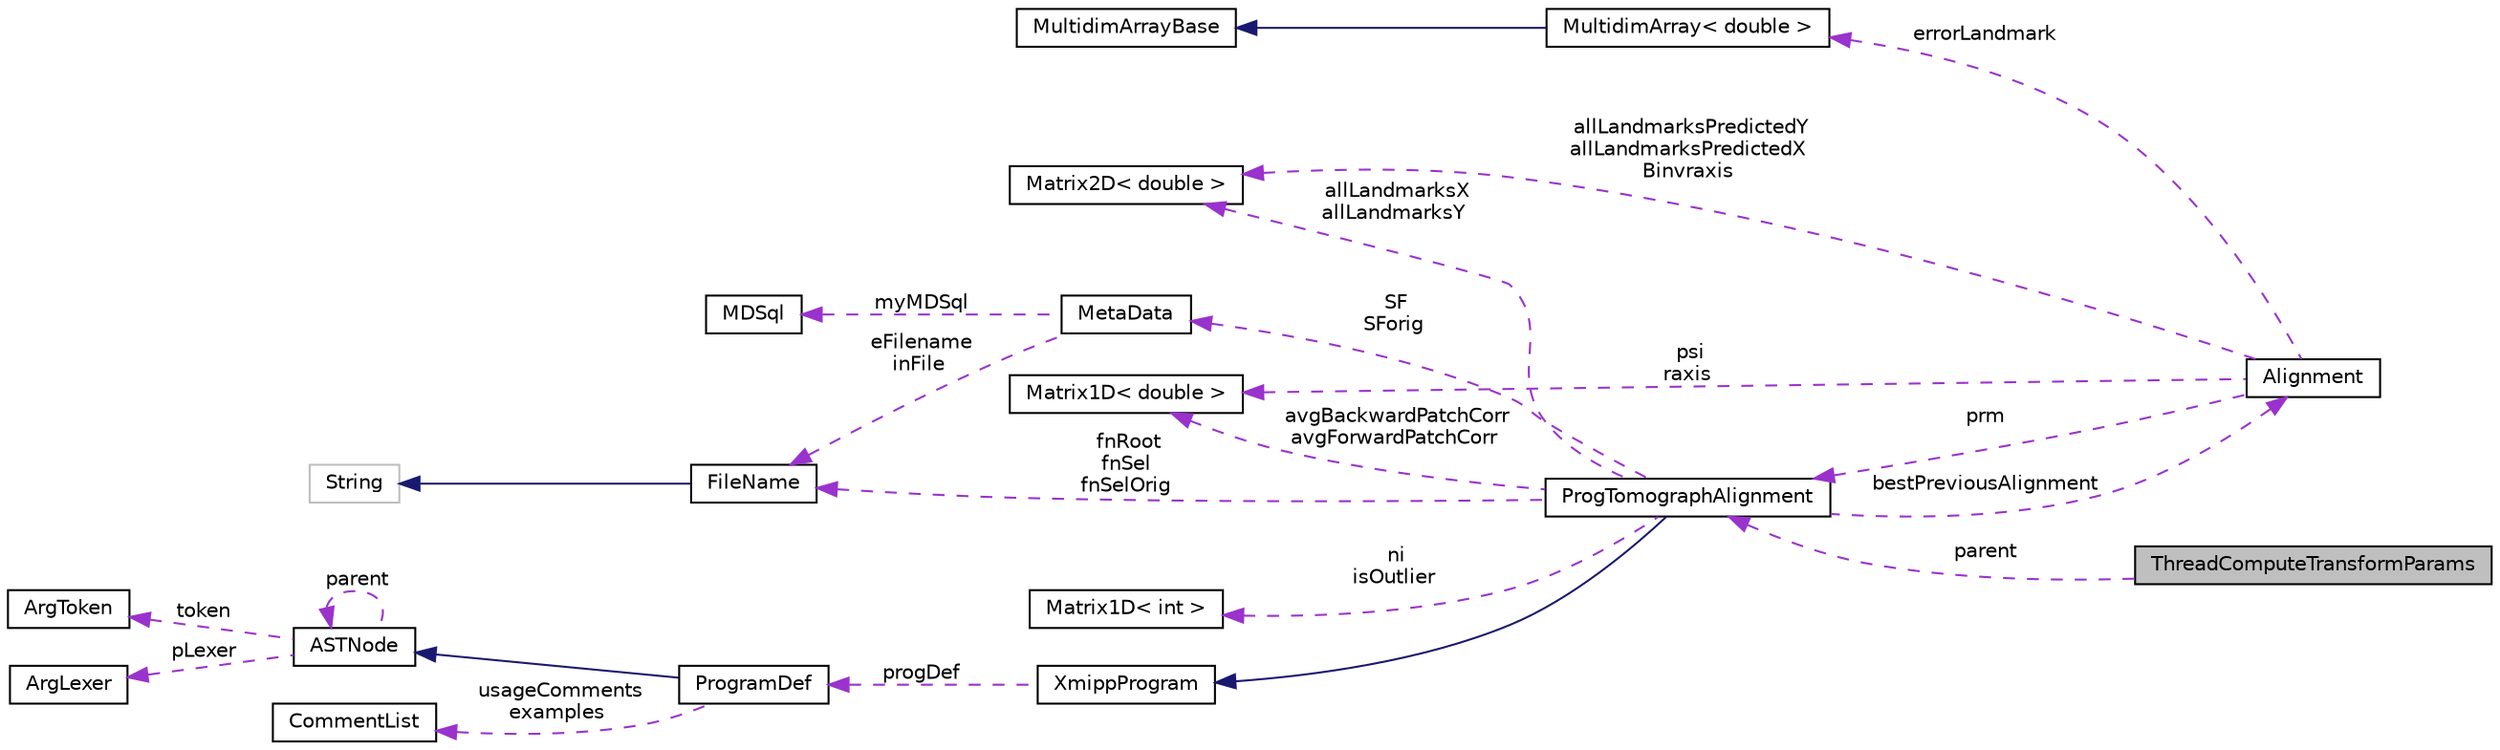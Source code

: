 digraph "ThreadComputeTransformParams"
{
  edge [fontname="Helvetica",fontsize="10",labelfontname="Helvetica",labelfontsize="10"];
  node [fontname="Helvetica",fontsize="10",shape=record];
  rankdir="LR";
  Node1 [label="ThreadComputeTransformParams",height=0.2,width=0.4,color="black", fillcolor="grey75", style="filled", fontcolor="black"];
  Node2 -> Node1 [dir="back",color="darkorchid3",fontsize="10",style="dashed",label=" parent" ,fontname="Helvetica"];
  Node2 [label="ProgTomographAlignment",height=0.2,width=0.4,color="black", fillcolor="white", style="filled",URL="$classProgTomographAlignment.html"];
  Node3 -> Node2 [dir="back",color="midnightblue",fontsize="10",style="solid",fontname="Helvetica"];
  Node3 [label="XmippProgram",height=0.2,width=0.4,color="black", fillcolor="white", style="filled",URL="$classXmippProgram.html"];
  Node4 -> Node3 [dir="back",color="darkorchid3",fontsize="10",style="dashed",label=" progDef" ,fontname="Helvetica"];
  Node4 [label="ProgramDef",height=0.2,width=0.4,color="black", fillcolor="white", style="filled",URL="$classProgramDef.html"];
  Node5 -> Node4 [dir="back",color="midnightblue",fontsize="10",style="solid",fontname="Helvetica"];
  Node5 [label="ASTNode",height=0.2,width=0.4,color="black", fillcolor="white", style="filled",URL="$classASTNode.html"];
  Node6 -> Node5 [dir="back",color="darkorchid3",fontsize="10",style="dashed",label=" token" ,fontname="Helvetica"];
  Node6 [label="ArgToken",height=0.2,width=0.4,color="black", fillcolor="white", style="filled",URL="$classArgToken.html"];
  Node7 -> Node5 [dir="back",color="darkorchid3",fontsize="10",style="dashed",label=" pLexer" ,fontname="Helvetica"];
  Node7 [label="ArgLexer",height=0.2,width=0.4,color="black", fillcolor="white", style="filled",URL="$classArgLexer.html"];
  Node5 -> Node5 [dir="back",color="darkorchid3",fontsize="10",style="dashed",label=" parent" ,fontname="Helvetica"];
  Node8 -> Node4 [dir="back",color="darkorchid3",fontsize="10",style="dashed",label=" usageComments\nexamples" ,fontname="Helvetica"];
  Node8 [label="CommentList",height=0.2,width=0.4,color="black", fillcolor="white", style="filled",URL="$classCommentList.html"];
  Node9 -> Node2 [dir="back",color="darkorchid3",fontsize="10",style="dashed",label=" bestPreviousAlignment" ,fontname="Helvetica"];
  Node9 [label="Alignment",height=0.2,width=0.4,color="black", fillcolor="white", style="filled",URL="$classAlignment.html"];
  Node2 -> Node9 [dir="back",color="darkorchid3",fontsize="10",style="dashed",label=" prm" ,fontname="Helvetica"];
  Node10 -> Node9 [dir="back",color="darkorchid3",fontsize="10",style="dashed",label=" allLandmarksPredictedY\nallLandmarksPredictedX\nBinvraxis" ,fontname="Helvetica"];
  Node10 [label="Matrix2D\< double \>",height=0.2,width=0.4,color="black", fillcolor="white", style="filled",URL="$classMatrix2D.html"];
  Node11 -> Node9 [dir="back",color="darkorchid3",fontsize="10",style="dashed",label=" psi\nraxis" ,fontname="Helvetica"];
  Node11 [label="Matrix1D\< double \>",height=0.2,width=0.4,color="black", fillcolor="white", style="filled",URL="$classMatrix1D.html"];
  Node12 -> Node9 [dir="back",color="darkorchid3",fontsize="10",style="dashed",label=" errorLandmark" ,fontname="Helvetica"];
  Node12 [label="MultidimArray\< double \>",height=0.2,width=0.4,color="black", fillcolor="white", style="filled",URL="$classMultidimArray.html"];
  Node13 -> Node12 [dir="back",color="midnightblue",fontsize="10",style="solid",fontname="Helvetica"];
  Node13 [label="MultidimArrayBase",height=0.2,width=0.4,color="black", fillcolor="white", style="filled",URL="$classMultidimArrayBase.html"];
  Node14 -> Node2 [dir="back",color="darkorchid3",fontsize="10",style="dashed",label=" SF\nSForig" ,fontname="Helvetica"];
  Node14 [label="MetaData",height=0.2,width=0.4,color="black", fillcolor="white", style="filled",URL="$classMetaData.html"];
  Node15 -> Node14 [dir="back",color="darkorchid3",fontsize="10",style="dashed",label=" myMDSql" ,fontname="Helvetica"];
  Node15 [label="MDSql",height=0.2,width=0.4,color="black", fillcolor="white", style="filled",URL="$classMDSql.html"];
  Node16 -> Node14 [dir="back",color="darkorchid3",fontsize="10",style="dashed",label=" eFilename\ninFile" ,fontname="Helvetica"];
  Node16 [label="FileName",height=0.2,width=0.4,color="black", fillcolor="white", style="filled",URL="$classFileName.html"];
  Node17 -> Node16 [dir="back",color="midnightblue",fontsize="10",style="solid",fontname="Helvetica"];
  Node17 [label="String",height=0.2,width=0.4,color="grey75", fillcolor="white", style="filled"];
  Node10 -> Node2 [dir="back",color="darkorchid3",fontsize="10",style="dashed",label=" allLandmarksX\nallLandmarksY" ,fontname="Helvetica"];
  Node11 -> Node2 [dir="back",color="darkorchid3",fontsize="10",style="dashed",label=" avgBackwardPatchCorr\navgForwardPatchCorr" ,fontname="Helvetica"];
  Node18 -> Node2 [dir="back",color="darkorchid3",fontsize="10",style="dashed",label=" ni\nisOutlier" ,fontname="Helvetica"];
  Node18 [label="Matrix1D\< int \>",height=0.2,width=0.4,color="black", fillcolor="white", style="filled",URL="$classMatrix1D.html"];
  Node16 -> Node2 [dir="back",color="darkorchid3",fontsize="10",style="dashed",label=" fnRoot\nfnSel\nfnSelOrig" ,fontname="Helvetica"];
}
